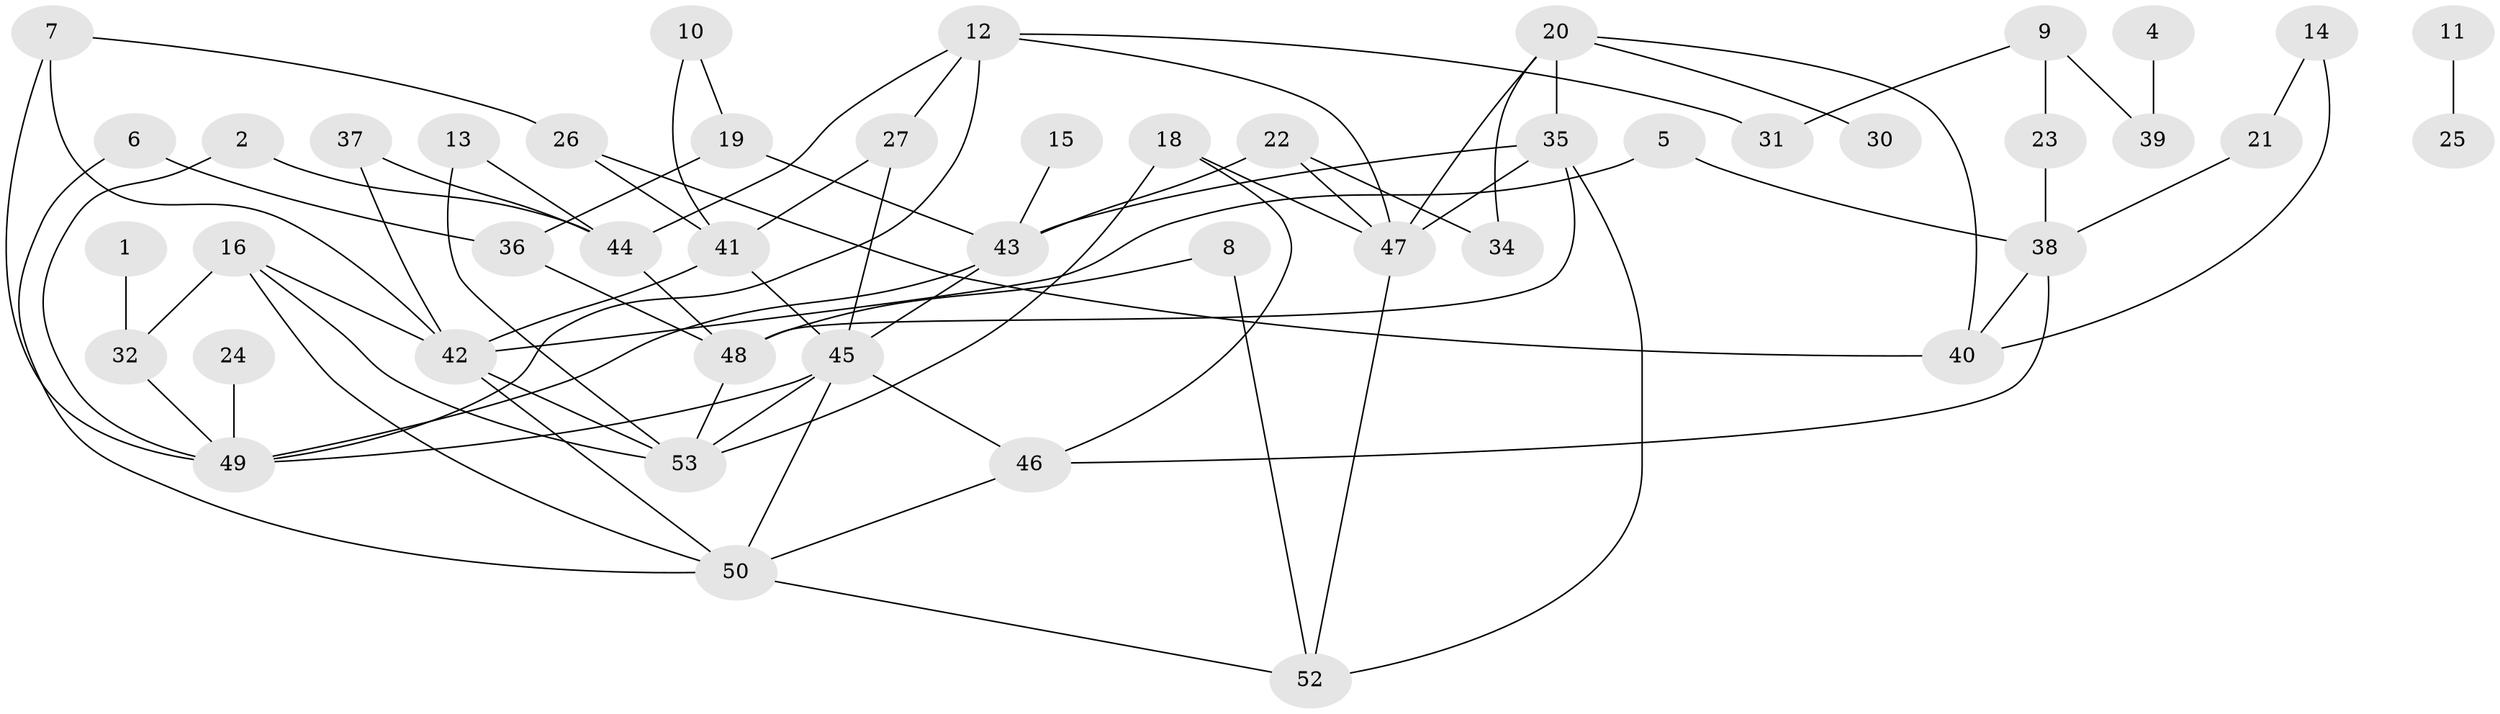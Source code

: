 // original degree distribution, {5: 0.0660377358490566, 3: 0.29245283018867924, 4: 0.14150943396226415, 1: 0.19811320754716982, 2: 0.2358490566037736, 0: 0.04716981132075472, 6: 0.009433962264150943, 7: 0.009433962264150943}
// Generated by graph-tools (version 1.1) at 2025/49/03/09/25 03:49:03]
// undirected, 47 vertices, 78 edges
graph export_dot {
graph [start="1"]
  node [color=gray90,style=filled];
  1;
  2;
  4;
  5;
  6;
  7;
  8;
  9;
  10;
  11;
  12;
  13;
  14;
  15;
  16;
  18;
  19;
  20;
  21;
  22;
  23;
  24;
  25;
  26;
  27;
  30;
  31;
  32;
  34;
  35;
  36;
  37;
  38;
  39;
  40;
  41;
  42;
  43;
  44;
  45;
  46;
  47;
  48;
  49;
  50;
  52;
  53;
  1 -- 32 [weight=1.0];
  2 -- 44 [weight=1.0];
  2 -- 49 [weight=1.0];
  4 -- 39 [weight=1.0];
  5 -- 38 [weight=1.0];
  5 -- 42 [weight=1.0];
  6 -- 36 [weight=1.0];
  6 -- 50 [weight=1.0];
  7 -- 26 [weight=1.0];
  7 -- 42 [weight=1.0];
  7 -- 49 [weight=1.0];
  8 -- 48 [weight=1.0];
  8 -- 52 [weight=1.0];
  9 -- 23 [weight=1.0];
  9 -- 31 [weight=1.0];
  9 -- 39 [weight=1.0];
  10 -- 19 [weight=1.0];
  10 -- 41 [weight=1.0];
  11 -- 25 [weight=1.0];
  12 -- 27 [weight=1.0];
  12 -- 31 [weight=1.0];
  12 -- 44 [weight=1.0];
  12 -- 47 [weight=1.0];
  12 -- 49 [weight=1.0];
  13 -- 44 [weight=1.0];
  13 -- 53 [weight=1.0];
  14 -- 21 [weight=1.0];
  14 -- 40 [weight=1.0];
  15 -- 43 [weight=1.0];
  16 -- 32 [weight=1.0];
  16 -- 42 [weight=1.0];
  16 -- 50 [weight=1.0];
  16 -- 53 [weight=1.0];
  18 -- 46 [weight=1.0];
  18 -- 47 [weight=1.0];
  18 -- 53 [weight=1.0];
  19 -- 36 [weight=1.0];
  19 -- 43 [weight=1.0];
  20 -- 30 [weight=1.0];
  20 -- 34 [weight=1.0];
  20 -- 35 [weight=1.0];
  20 -- 40 [weight=1.0];
  20 -- 47 [weight=1.0];
  21 -- 38 [weight=1.0];
  22 -- 34 [weight=1.0];
  22 -- 43 [weight=1.0];
  22 -- 47 [weight=1.0];
  23 -- 38 [weight=1.0];
  24 -- 49 [weight=1.0];
  26 -- 40 [weight=1.0];
  26 -- 41 [weight=1.0];
  27 -- 41 [weight=1.0];
  27 -- 45 [weight=1.0];
  32 -- 49 [weight=1.0];
  35 -- 43 [weight=1.0];
  35 -- 47 [weight=1.0];
  35 -- 48 [weight=1.0];
  35 -- 52 [weight=1.0];
  36 -- 48 [weight=1.0];
  37 -- 42 [weight=1.0];
  37 -- 44 [weight=1.0];
  38 -- 40 [weight=1.0];
  38 -- 46 [weight=1.0];
  41 -- 42 [weight=1.0];
  41 -- 45 [weight=1.0];
  42 -- 50 [weight=1.0];
  42 -- 53 [weight=1.0];
  43 -- 45 [weight=1.0];
  43 -- 49 [weight=2.0];
  44 -- 48 [weight=3.0];
  45 -- 46 [weight=1.0];
  45 -- 49 [weight=2.0];
  45 -- 50 [weight=1.0];
  45 -- 53 [weight=1.0];
  46 -- 50 [weight=1.0];
  47 -- 52 [weight=1.0];
  48 -- 53 [weight=1.0];
  50 -- 52 [weight=1.0];
}

